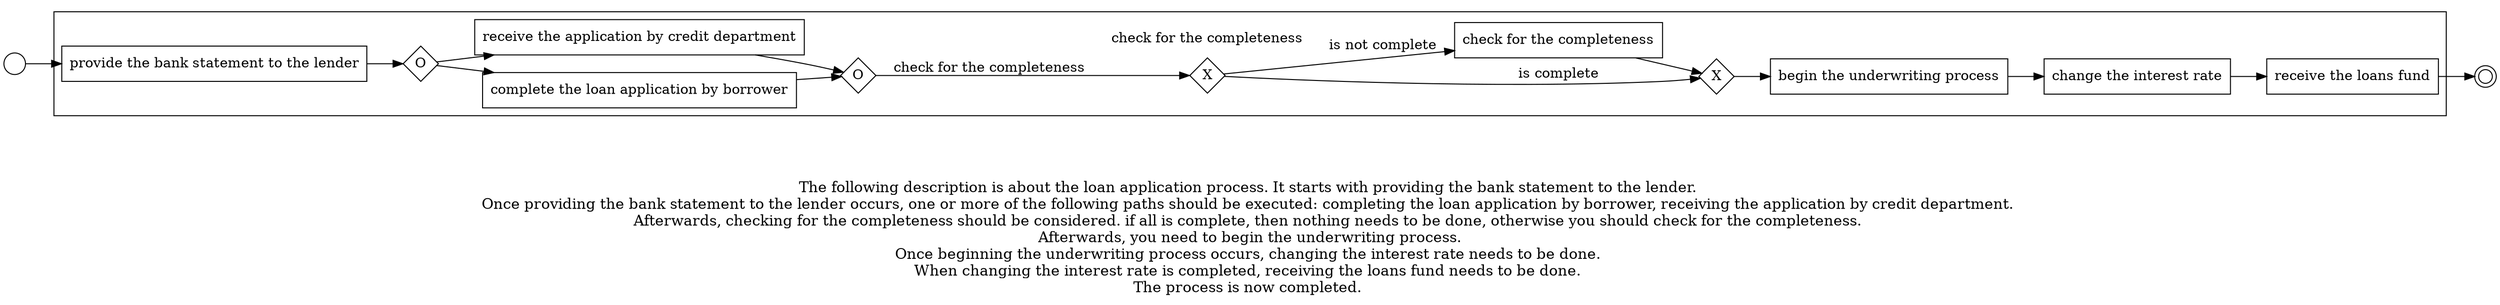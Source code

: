 digraph loan_application_process_199 {
	graph [rankdir=LR]
	START_NODE [label="" shape=circle width=0.3]
	subgraph CLUSTER_0 {
		"provide the bank statement to the lender" [shape=box]
		"OR_SPLIT--2. Loan application_RDMZ" [label=O fixedsize=true shape=diamond width=0.5]
		"provide the bank statement to the lender" -> "OR_SPLIT--2. Loan application_RDMZ"
		"complete the loan application by borrower" [shape=box]
		"OR_SPLIT--2. Loan application_RDMZ" -> "complete the loan application by borrower"
		"receive the application by credit department" [shape=box]
		"OR_SPLIT--2. Loan application_RDMZ" -> "receive the application by credit department"
		"OR_JOIN--2. Loan application_RDMZ" [label=O fixedsize=true shape=diamond width=0.5]
		"complete the loan application by borrower" -> "OR_JOIN--2. Loan application_RDMZ"
		"receive the application by credit department" -> "OR_JOIN--2. Loan application_RDMZ"
		subgraph "CLUSTER_XOR_3. Application processing _P5EA" {
			color=white label="check for the completeness"
			"XOR_SPLIT--check for the completeness_DJC7" [label=X fixedsize=true shape=diamond width=0.5]
		}
		"OR_JOIN--2. Loan application_RDMZ" -> "XOR_SPLIT--check for the completeness_DJC7" [label="check for the completeness"]
		"XOR_SPLIT--check for the completeness_DJC7" -> "XOR_JOIN--check for the completeness_DJC7" [label="is complete"]
		"check for the completeness" [shape=box]
		"XOR_SPLIT--check for the completeness_DJC7" -> "check for the completeness" [label="is not complete"]
		"XOR_JOIN--check for the completeness_DJC7" [label=X fixedsize=true shape=diamond width=0.5]
		"check for the completeness" -> "XOR_JOIN--check for the completeness_DJC7"
		"begin the underwriting process" [shape=box]
		"XOR_JOIN--check for the completeness_DJC7" -> "begin the underwriting process"
		"change the interest rate" [shape=box]
		"begin the underwriting process" -> "change the interest rate"
		"receive the loans fund" [shape=box]
		"change the interest rate" -> "receive the loans fund"
	}
	START_NODE -> "provide the bank statement to the lender"
	END_NODE [label="" shape=doublecircle width=0.2]
	"receive the loans fund" -> END_NODE
	fontsize=15 label="\n\n
The following description is about the loan application process. It starts with providing the bank statement to the lender. 
Once providing the bank statement to the lender occurs, one or more of the following paths should be executed: completing the loan application by borrower, receiving the application by credit department. 
Afterwards, checking for the completeness should be considered. if all is complete, then nothing needs to be done, otherwise you should check for the completeness. 
Afterwards, you need to begin the underwriting process.
Once beginning the underwriting process occurs, changing the interest rate needs to be done. 
When changing the interest rate is completed, receiving the loans fund needs to be done. 
The process is now completed. 
"
}
